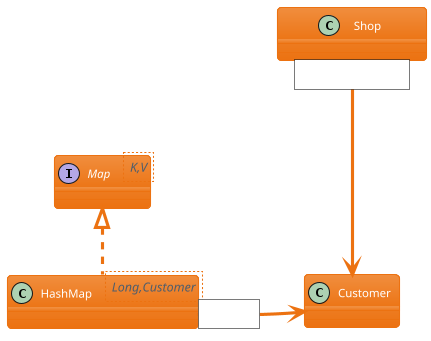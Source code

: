 ' Do not edit
' Theme Gallery
' autogenerated by script
'
@startuml
!$PUML_MODE = "dark"
!theme aws-orange
' Source: https://github.com/plantuml/plantuml/issues/1467 '

interface Map<K,V>
class HashMap<Long,Customer>

Map <|.. HashMap
Shop [customerId: long] ---> "customer\n1" Customer
HashMap [id: Long] -r-> "value" Customer
@enduml

